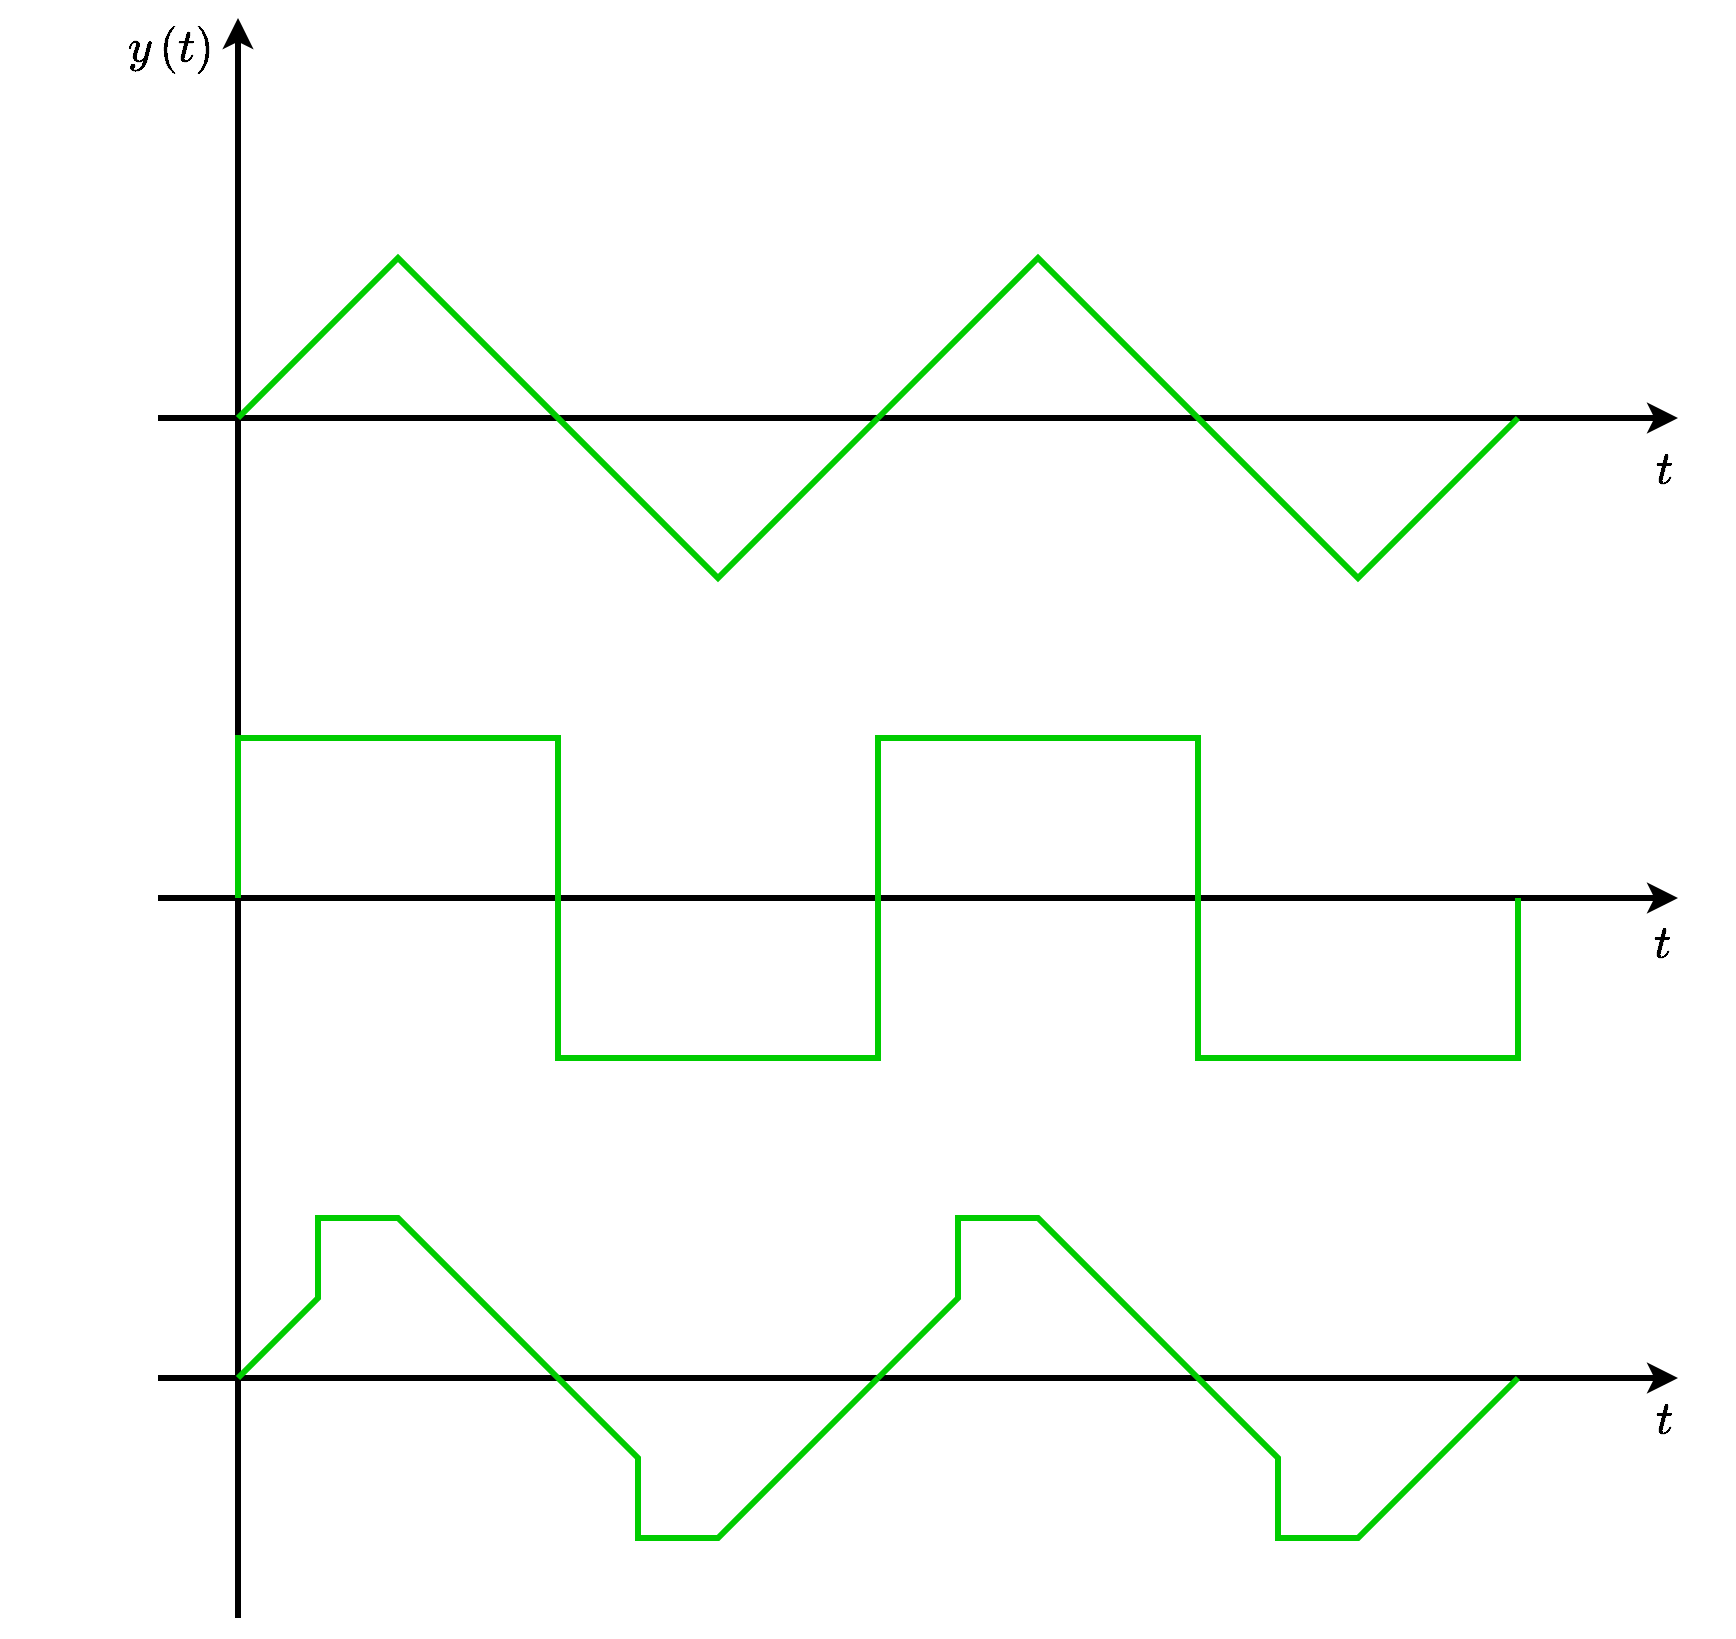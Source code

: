 <mxfile version="17.2.4" type="device"><diagram id="DaFuYT8WKOwWQmKs3kad" name="Seite-1"><mxGraphModel dx="1845" dy="674" grid="1" gridSize="10" guides="1" tooltips="1" connect="1" arrows="1" fold="1" page="1" pageScale="1" pageWidth="827" pageHeight="1169" math="1" shadow="0"><root><mxCell id="0"/><mxCell id="1" parent="0"/><mxCell id="1cweIhA2cy-vmHeU4Gbs-1" value="" style="endArrow=classic;html=1;rounded=0;strokeWidth=3;" edge="1" parent="1"><mxGeometry width="50" height="50" relative="1" as="geometry"><mxPoint x="80" y="1160" as="sourcePoint"/><mxPoint x="80" y="360" as="targetPoint"/></mxGeometry></mxCell><mxCell id="1cweIhA2cy-vmHeU4Gbs-2" value="" style="endArrow=classic;html=1;rounded=0;strokeWidth=3;" edge="1" parent="1"><mxGeometry width="50" height="50" relative="1" as="geometry"><mxPoint x="40" y="1040" as="sourcePoint"/><mxPoint x="800" y="1040" as="targetPoint"/></mxGeometry></mxCell><mxCell id="1cweIhA2cy-vmHeU4Gbs-3" value="" style="endArrow=classic;html=1;rounded=0;strokeWidth=3;" edge="1" parent="1"><mxGeometry width="50" height="50" relative="1" as="geometry"><mxPoint x="40" y="800" as="sourcePoint"/><mxPoint x="800" y="800" as="targetPoint"/></mxGeometry></mxCell><mxCell id="1cweIhA2cy-vmHeU4Gbs-4" value="" style="endArrow=classic;html=1;rounded=0;strokeWidth=3;" edge="1" parent="1"><mxGeometry width="50" height="50" relative="1" as="geometry"><mxPoint x="40" y="560" as="sourcePoint"/><mxPoint x="800" y="560" as="targetPoint"/></mxGeometry></mxCell><mxCell id="1cweIhA2cy-vmHeU4Gbs-5" value="" style="endArrow=none;html=1;rounded=0;strokeWidth=3;strokeColor=#00CC00;" edge="1" parent="1"><mxGeometry width="50" height="50" relative="1" as="geometry"><mxPoint x="80" y="560" as="sourcePoint"/><mxPoint x="400" y="560" as="targetPoint"/><Array as="points"><mxPoint x="160" y="480"/><mxPoint x="320" y="640"/></Array></mxGeometry></mxCell><mxCell id="1cweIhA2cy-vmHeU4Gbs-6" value="" style="endArrow=none;html=1;rounded=0;strokeWidth=3;strokeColor=#00CC00;" edge="1" parent="1"><mxGeometry width="50" height="50" relative="1" as="geometry"><mxPoint x="400" y="560" as="sourcePoint"/><mxPoint x="720" y="560" as="targetPoint"/><Array as="points"><mxPoint x="480" y="480"/><mxPoint x="640" y="640"/></Array></mxGeometry></mxCell><mxCell id="1cweIhA2cy-vmHeU4Gbs-7" value="" style="endArrow=none;html=1;rounded=0;strokeWidth=3;strokeColor=#00CC00;" edge="1" parent="1"><mxGeometry width="50" height="50" relative="1" as="geometry"><mxPoint x="80" y="800" as="sourcePoint"/><mxPoint x="400" y="800" as="targetPoint"/><Array as="points"><mxPoint x="80" y="720"/><mxPoint x="240" y="720"/><mxPoint x="240" y="880"/><mxPoint x="400" y="880"/></Array></mxGeometry></mxCell><mxCell id="1cweIhA2cy-vmHeU4Gbs-8" value="" style="endArrow=none;html=1;rounded=0;strokeWidth=3;strokeColor=#00CC00;" edge="1" parent="1"><mxGeometry width="50" height="50" relative="1" as="geometry"><mxPoint x="400" y="800" as="sourcePoint"/><mxPoint x="720" y="800" as="targetPoint"/><Array as="points"><mxPoint x="400" y="720"/><mxPoint x="560" y="720"/><mxPoint x="560" y="880"/><mxPoint x="720" y="880"/></Array></mxGeometry></mxCell><mxCell id="1cweIhA2cy-vmHeU4Gbs-11" value="" style="endArrow=none;html=1;rounded=0;strokeColor=#00CC00;strokeWidth=3;" edge="1" parent="1"><mxGeometry width="50" height="50" relative="1" as="geometry"><mxPoint x="80" y="1040" as="sourcePoint"/><mxPoint x="400" y="1040" as="targetPoint"/><Array as="points"><mxPoint x="120" y="1000"/><mxPoint x="120" y="960"/><mxPoint x="160" y="960"/><mxPoint x="240" y="1040"/><mxPoint x="280" y="1080"/><mxPoint x="280" y="1120"/><mxPoint x="320" y="1120"/></Array></mxGeometry></mxCell><mxCell id="1cweIhA2cy-vmHeU4Gbs-12" value="" style="endArrow=none;html=1;rounded=0;strokeColor=#00CC00;strokeWidth=3;" edge="1" parent="1"><mxGeometry width="50" height="50" relative="1" as="geometry"><mxPoint x="400" y="1040" as="sourcePoint"/><mxPoint x="720" y="1040" as="targetPoint"/><Array as="points"><mxPoint x="440" y="1000"/><mxPoint x="440" y="960"/><mxPoint x="480" y="960"/><mxPoint x="560" y="1040"/><mxPoint x="600" y="1080"/><mxPoint x="600" y="1120"/><mxPoint x="640" y="1120"/></Array></mxGeometry></mxCell><mxCell id="1cweIhA2cy-vmHeU4Gbs-13" value="$$t$$" style="text;html=1;resizable=0;autosize=1;align=center;verticalAlign=middle;points=[];fillColor=none;strokeColor=none;rounded=0;fontSize=20;" vertex="1" parent="1"><mxGeometry x="758" y="1045" width="70" height="30" as="geometry"/></mxCell><mxCell id="1cweIhA2cy-vmHeU4Gbs-14" value="$$t$$" style="text;html=1;resizable=0;autosize=1;align=center;verticalAlign=middle;points=[];fillColor=none;strokeColor=none;rounded=0;fontSize=20;" vertex="1" parent="1"><mxGeometry x="757" y="807" width="70" height="30" as="geometry"/></mxCell><mxCell id="1cweIhA2cy-vmHeU4Gbs-15" value="$$t$$" style="text;html=1;resizable=0;autosize=1;align=center;verticalAlign=middle;points=[];fillColor=none;strokeColor=none;rounded=0;fontSize=20;" vertex="1" parent="1"><mxGeometry x="758" y="569.5" width="70" height="30" as="geometry"/></mxCell><mxCell id="1cweIhA2cy-vmHeU4Gbs-16" value="$$y\left(t\right)$$" style="text;html=1;resizable=0;autosize=1;align=center;verticalAlign=middle;points=[];fillColor=none;strokeColor=none;rounded=0;fontSize=20;" vertex="1" parent="1"><mxGeometry x="-39" y="360" width="170" height="30" as="geometry"/></mxCell></root></mxGraphModel></diagram></mxfile>